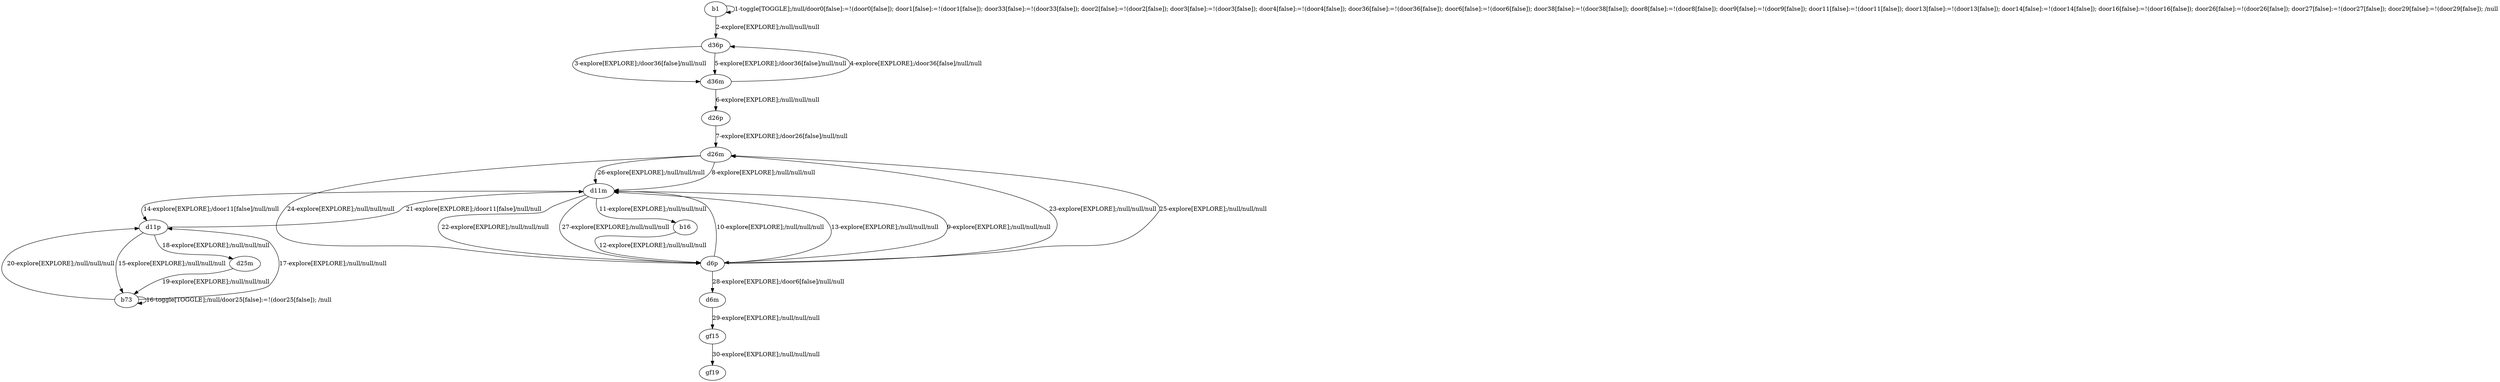 # Total number of goals covered by this test: 1
# gf15 --> gf19

digraph g {
"b1" -> "b1" [label = "1-toggle[TOGGLE];/null/door0[false]:=!(door0[false]); door1[false]:=!(door1[false]); door33[false]:=!(door33[false]); door2[false]:=!(door2[false]); door3[false]:=!(door3[false]); door4[false]:=!(door4[false]); door36[false]:=!(door36[false]); door6[false]:=!(door6[false]); door38[false]:=!(door38[false]); door8[false]:=!(door8[false]); door9[false]:=!(door9[false]); door11[false]:=!(door11[false]); door13[false]:=!(door13[false]); door14[false]:=!(door14[false]); door16[false]:=!(door16[false]); door26[false]:=!(door26[false]); door27[false]:=!(door27[false]); door29[false]:=!(door29[false]); /null"];
"b1" -> "d36p" [label = "2-explore[EXPLORE];/null/null/null"];
"d36p" -> "d36m" [label = "3-explore[EXPLORE];/door36[false]/null/null"];
"d36m" -> "d36p" [label = "4-explore[EXPLORE];/door36[false]/null/null"];
"d36p" -> "d36m" [label = "5-explore[EXPLORE];/door36[false]/null/null"];
"d36m" -> "d26p" [label = "6-explore[EXPLORE];/null/null/null"];
"d26p" -> "d26m" [label = "7-explore[EXPLORE];/door26[false]/null/null"];
"d26m" -> "d11m" [label = "8-explore[EXPLORE];/null/null/null"];
"d11m" -> "d6p" [label = "9-explore[EXPLORE];/null/null/null"];
"d6p" -> "d11m" [label = "10-explore[EXPLORE];/null/null/null"];
"d11m" -> "b16" [label = "11-explore[EXPLORE];/null/null/null"];
"b16" -> "d6p" [label = "12-explore[EXPLORE];/null/null/null"];
"d6p" -> "d11m" [label = "13-explore[EXPLORE];/null/null/null"];
"d11m" -> "d11p" [label = "14-explore[EXPLORE];/door11[false]/null/null"];
"d11p" -> "b73" [label = "15-explore[EXPLORE];/null/null/null"];
"b73" -> "b73" [label = "16-toggle[TOGGLE];/null/door25[false]:=!(door25[false]); /null"];
"b73" -> "d11p" [label = "17-explore[EXPLORE];/null/null/null"];
"d11p" -> "d25m" [label = "18-explore[EXPLORE];/null/null/null"];
"d25m" -> "b73" [label = "19-explore[EXPLORE];/null/null/null"];
"b73" -> "d11p" [label = "20-explore[EXPLORE];/null/null/null"];
"d11p" -> "d11m" [label = "21-explore[EXPLORE];/door11[false]/null/null"];
"d11m" -> "d6p" [label = "22-explore[EXPLORE];/null/null/null"];
"d6p" -> "d26m" [label = "23-explore[EXPLORE];/null/null/null"];
"d26m" -> "d6p" [label = "24-explore[EXPLORE];/null/null/null"];
"d6p" -> "d26m" [label = "25-explore[EXPLORE];/null/null/null"];
"d26m" -> "d11m" [label = "26-explore[EXPLORE];/null/null/null"];
"d11m" -> "d6p" [label = "27-explore[EXPLORE];/null/null/null"];
"d6p" -> "d6m" [label = "28-explore[EXPLORE];/door6[false]/null/null"];
"d6m" -> "gf15" [label = "29-explore[EXPLORE];/null/null/null"];
"gf15" -> "gf19" [label = "30-explore[EXPLORE];/null/null/null"];
}